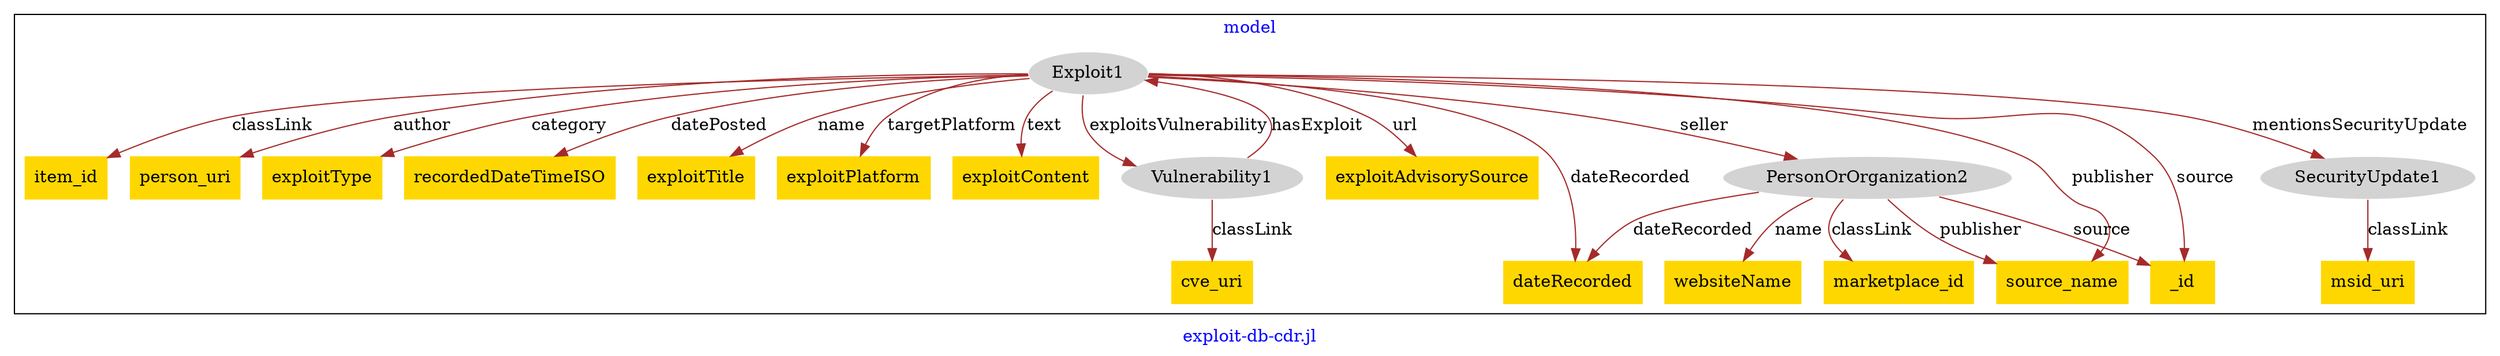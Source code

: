 digraph n0 {
fontcolor="blue"
remincross="true"
label="exploit-db-cdr.jl"
subgraph cluster {
label="model"
n2[style="filled",color="white",fillcolor="lightgray",label="Exploit1"];
n3[shape="plaintext",style="filled",fillcolor="gold",label="item_id"];
n4[style="filled",color="white",fillcolor="lightgray",label="Vulnerability1"];
n5[shape="plaintext",style="filled",fillcolor="gold",label="person_uri"];
n6[shape="plaintext",style="filled",fillcolor="gold",label="exploitType"];
n7[shape="plaintext",style="filled",fillcolor="gold",label="recordedDateTimeISO"];
n8[shape="plaintext",style="filled",fillcolor="gold",label="exploitTitle"];
n9[shape="plaintext",style="filled",fillcolor="gold",label="exploitPlatform"];
n10[shape="plaintext",style="filled",fillcolor="gold",label="exploitContent"];
n11[shape="plaintext",style="filled",fillcolor="gold",label="exploitAdvisorySource"];
n12[style="filled",color="white",fillcolor="lightgray",label="PersonOrOrganization2"];
n13[shape="plaintext",style="filled",fillcolor="gold",label="marketplace_id"];
n14[shape="plaintext",style="filled",fillcolor="gold",label="websiteName"];
n15[shape="plaintext",style="filled",fillcolor="gold",label="source_name"];
n16[style="filled",color="white",fillcolor="lightgray",label="SecurityUpdate1"];
n17[shape="plaintext",style="filled",fillcolor="gold",label="msid_uri"];
n18[shape="plaintext",style="filled",fillcolor="gold",label="cve_uri"];
n19[shape="plaintext",style="filled",fillcolor="gold",label="_id"];
n20[shape="plaintext",style="filled",fillcolor="gold",label="dateRecorded"];
}
n2 -> n3[color="brown",fontcolor="black",label="classLink"]
n2 -> n4[color="brown",fontcolor="black",label="exploitsVulnerability"]
n2 -> n5[color="brown",fontcolor="black",label="author"]
n2 -> n6[color="brown",fontcolor="black",label="category"]
n2 -> n7[color="brown",fontcolor="black",label="datePosted"]
n2 -> n8[color="brown",fontcolor="black",label="name"]
n2 -> n9[color="brown",fontcolor="black",label="targetPlatform"]
n2 -> n10[color="brown",fontcolor="black",label="text"]
n2 -> n11[color="brown",fontcolor="black",label="url"]
n12 -> n13[color="brown",fontcolor="black",label="classLink"]
n12 -> n14[color="brown",fontcolor="black",label="name"]
n12 -> n15[color="brown",fontcolor="black",label="publisher"]
n16 -> n17[color="brown",fontcolor="black",label="classLink"]
n4 -> n18[color="brown",fontcolor="black",label="classLink"]
n2 -> n16[color="brown",fontcolor="black",label="mentionsSecurityUpdate"]
n2 -> n12[color="brown",fontcolor="black",label="seller"]
n2 -> n19[color="brown",fontcolor="black",label="source"]
n12 -> n20[color="brown",fontcolor="black",label="dateRecorded"]
n4 -> n2[color="brown",fontcolor="black",label="hasExploit"]
n12 -> n19[color="brown",fontcolor="black",label="source"]
n2 -> n20[color="brown",fontcolor="black",label="dateRecorded"]
n2 -> n15[color="brown",fontcolor="black",label="publisher"]
}
